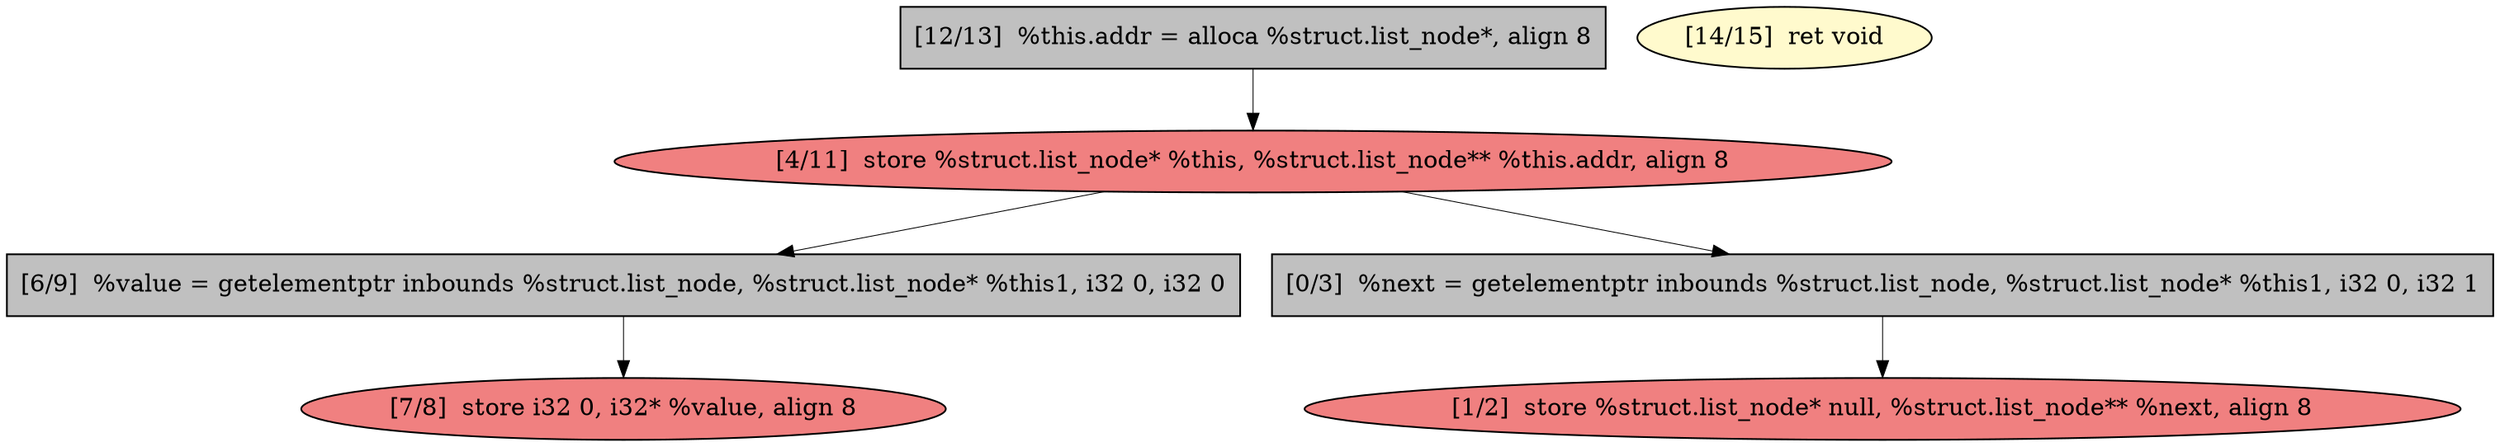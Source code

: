 
digraph G {


node419 [fillcolor=grey,label="[6/9]  %value = getelementptr inbounds %struct.list_node, %struct.list_node* %this1, i32 0, i32 0",shape=rectangle,style=filled ]
node414 [fillcolor=lemonchiffon,label="[14/15]  ret void",shape=ellipse,style=filled ]
node413 [fillcolor=grey,label="[0/3]  %next = getelementptr inbounds %struct.list_node, %struct.list_node* %this1, i32 0, i32 1",shape=rectangle,style=filled ]
node415 [fillcolor=lightcoral,label="[1/2]  store %struct.list_node* null, %struct.list_node** %next, align 8",shape=ellipse,style=filled ]
node416 [fillcolor=lightcoral,label="[4/11]  store %struct.list_node* %this, %struct.list_node** %this.addr, align 8",shape=ellipse,style=filled ]
node417 [fillcolor=grey,label="[12/13]  %this.addr = alloca %struct.list_node*, align 8",shape=rectangle,style=filled ]
node418 [fillcolor=lightcoral,label="[7/8]  store i32 0, i32* %value, align 8",shape=ellipse,style=filled ]

node416->node419 [style=solid,color=black,label="",penwidth=0.5,fontcolor=black ]
node417->node416 [style=solid,color=black,label="",penwidth=0.5,fontcolor=black ]
node416->node413 [style=solid,color=black,label="",penwidth=0.5,fontcolor=black ]
node413->node415 [style=solid,color=black,label="",penwidth=0.5,fontcolor=black ]
node419->node418 [style=solid,color=black,label="",penwidth=0.5,fontcolor=black ]


}
